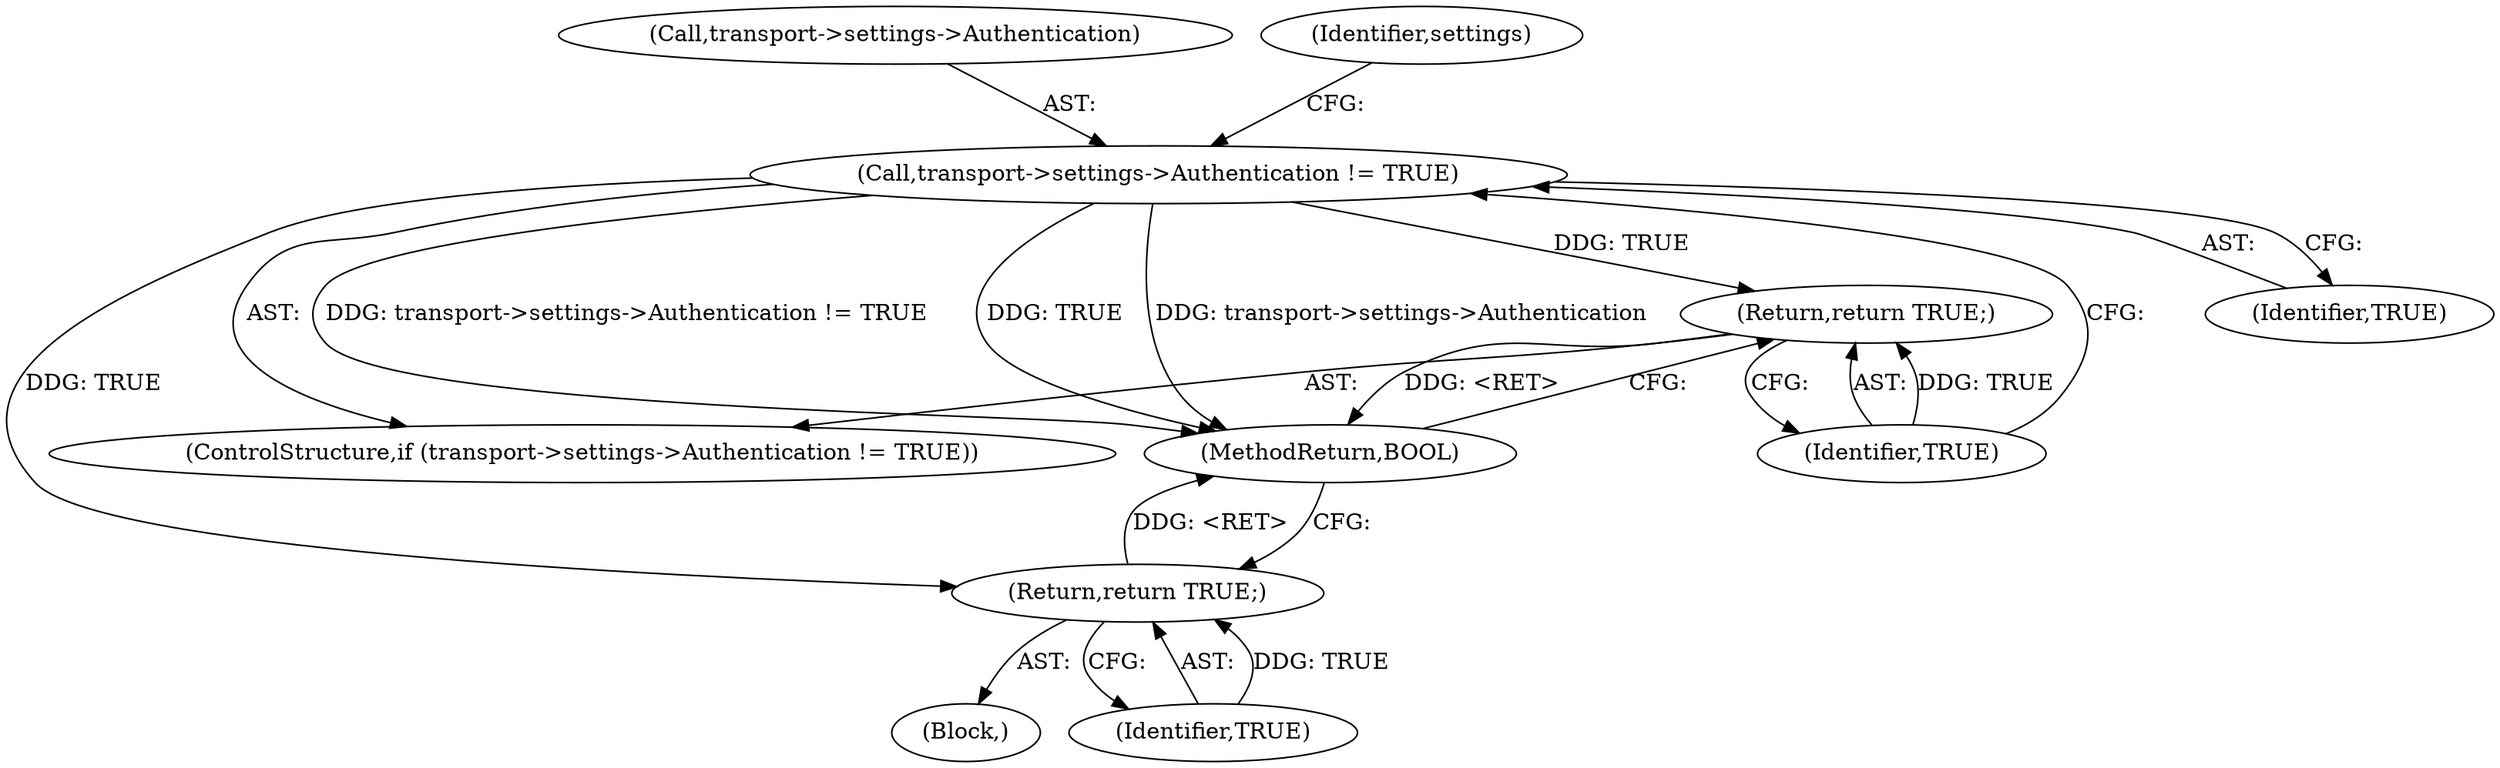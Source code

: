 digraph "0_FreeRDP_0773bb9303d24473fe1185d85a424dfe159aff53_2@pointer" {
"1000121" [label="(Call,transport->settings->Authentication != TRUE)"];
"1000128" [label="(Return,return TRUE;)"];
"1000188" [label="(Return,return TRUE;)"];
"1000188" [label="(Return,return TRUE;)"];
"1000122" [label="(Call,transport->settings->Authentication)"];
"1000128" [label="(Return,return TRUE;)"];
"1000127" [label="(Identifier,TRUE)"];
"1000121" [label="(Call,transport->settings->Authentication != TRUE)"];
"1000103" [label="(Block,)"];
"1000120" [label="(ControlStructure,if (transport->settings->Authentication != TRUE))"];
"1000189" [label="(Identifier,TRUE)"];
"1000131" [label="(Identifier,settings)"];
"1000190" [label="(MethodReturn,BOOL)"];
"1000129" [label="(Identifier,TRUE)"];
"1000121" -> "1000120"  [label="AST: "];
"1000121" -> "1000127"  [label="CFG: "];
"1000122" -> "1000121"  [label="AST: "];
"1000127" -> "1000121"  [label="AST: "];
"1000129" -> "1000121"  [label="CFG: "];
"1000131" -> "1000121"  [label="CFG: "];
"1000121" -> "1000190"  [label="DDG: transport->settings->Authentication != TRUE"];
"1000121" -> "1000190"  [label="DDG: TRUE"];
"1000121" -> "1000190"  [label="DDG: transport->settings->Authentication"];
"1000121" -> "1000128"  [label="DDG: TRUE"];
"1000121" -> "1000188"  [label="DDG: TRUE"];
"1000128" -> "1000120"  [label="AST: "];
"1000128" -> "1000129"  [label="CFG: "];
"1000129" -> "1000128"  [label="AST: "];
"1000190" -> "1000128"  [label="CFG: "];
"1000128" -> "1000190"  [label="DDG: <RET>"];
"1000129" -> "1000128"  [label="DDG: TRUE"];
"1000188" -> "1000103"  [label="AST: "];
"1000188" -> "1000189"  [label="CFG: "];
"1000189" -> "1000188"  [label="AST: "];
"1000190" -> "1000188"  [label="CFG: "];
"1000188" -> "1000190"  [label="DDG: <RET>"];
"1000189" -> "1000188"  [label="DDG: TRUE"];
}
